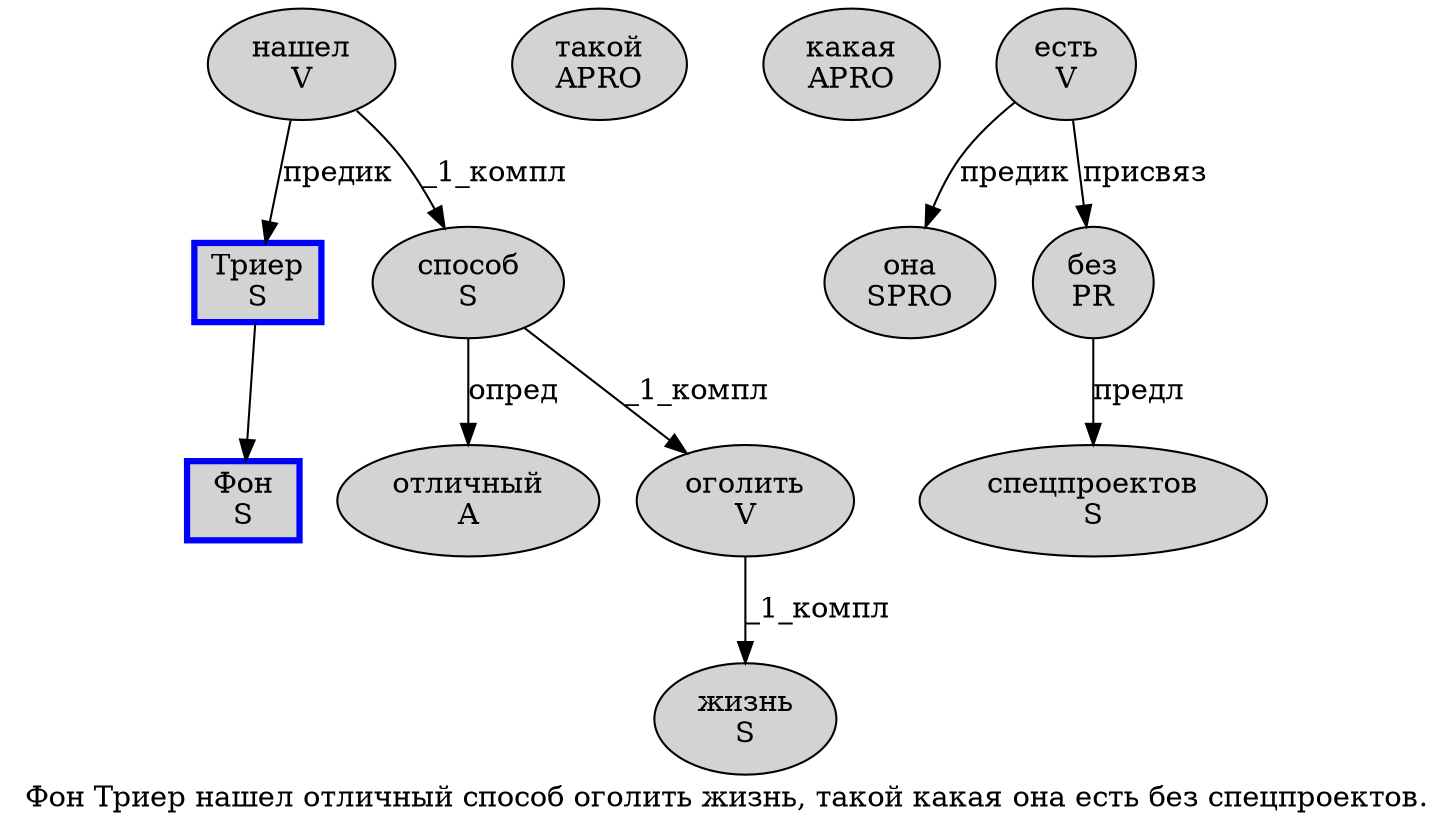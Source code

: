 digraph SENTENCE_584 {
	graph [label="Фон Триер нашел отличный способ оголить жизнь, такой какая она есть без спецпроектов."]
	node [style=filled]
		0 [label="Фон
S" color=blue fillcolor=lightgray penwidth=3 shape=box]
		1 [label="Триер
S" color=blue fillcolor=lightgray penwidth=3 shape=box]
		2 [label="нашел
V" color="" fillcolor=lightgray penwidth=1 shape=ellipse]
		3 [label="отличный
A" color="" fillcolor=lightgray penwidth=1 shape=ellipse]
		4 [label="способ
S" color="" fillcolor=lightgray penwidth=1 shape=ellipse]
		5 [label="оголить
V" color="" fillcolor=lightgray penwidth=1 shape=ellipse]
		6 [label="жизнь
S" color="" fillcolor=lightgray penwidth=1 shape=ellipse]
		8 [label="такой
APRO" color="" fillcolor=lightgray penwidth=1 shape=ellipse]
		9 [label="какая
APRO" color="" fillcolor=lightgray penwidth=1 shape=ellipse]
		10 [label="она
SPRO" color="" fillcolor=lightgray penwidth=1 shape=ellipse]
		11 [label="есть
V" color="" fillcolor=lightgray penwidth=1 shape=ellipse]
		12 [label="без
PR" color="" fillcolor=lightgray penwidth=1 shape=ellipse]
		13 [label="спецпроектов
S" color="" fillcolor=lightgray penwidth=1 shape=ellipse]
			11 -> 10 [label="предик"]
			11 -> 12 [label="присвяз"]
			5 -> 6 [label="_1_компл"]
			1 -> 0
			2 -> 1 [label="предик"]
			2 -> 4 [label="_1_компл"]
			12 -> 13 [label="предл"]
			4 -> 3 [label="опред"]
			4 -> 5 [label="_1_компл"]
}